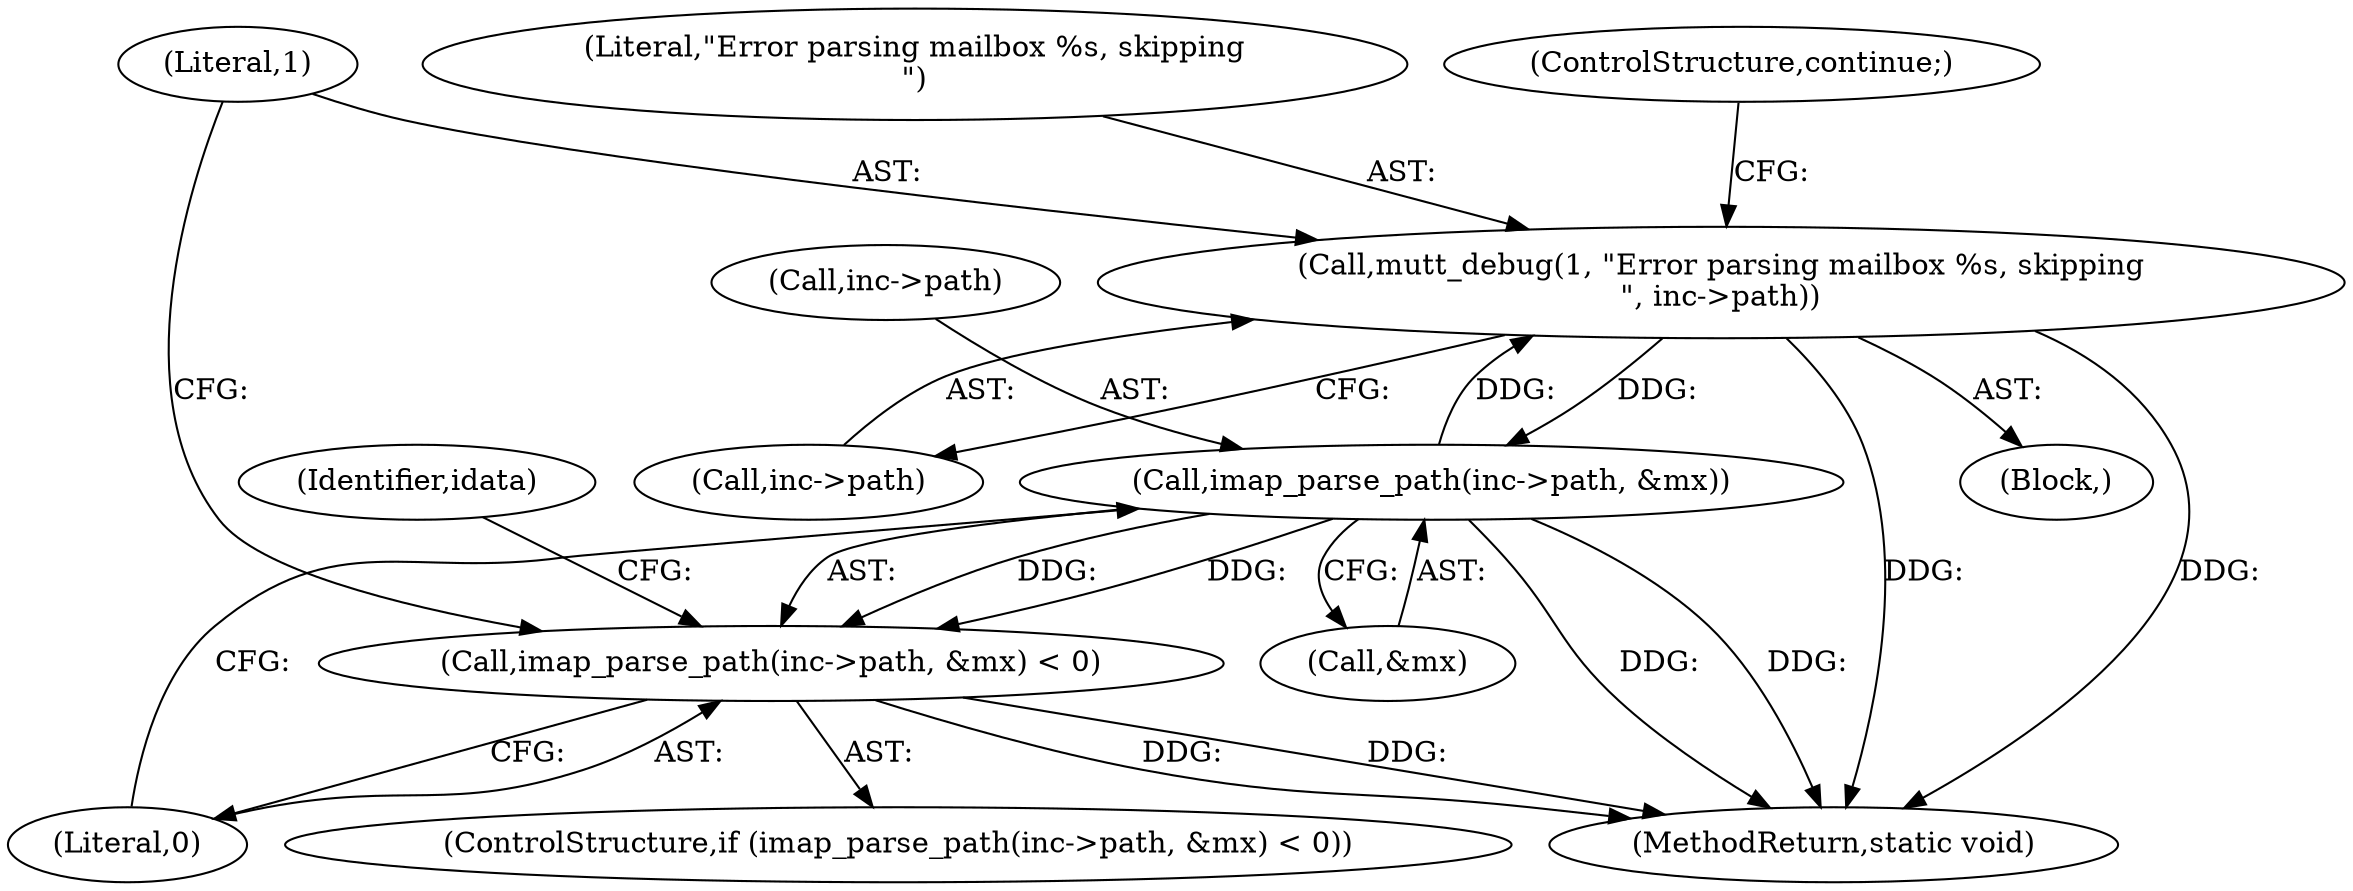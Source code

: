 digraph "0_neomutt_3c49c44be9b459d9c616bcaef6eb5d51298c1741@pointer" {
"1000430" [label="(Call,mutt_debug(1, \"Error parsing mailbox %s, skipping\n\", inc->path))"];
"1000422" [label="(Call,imap_parse_path(inc->path, &mx))"];
"1000430" [label="(Call,mutt_debug(1, \"Error parsing mailbox %s, skipping\n\", inc->path))"];
"1000421" [label="(Call,imap_parse_path(inc->path, &mx) < 0)"];
"1000432" [label="(Literal,\"Error parsing mailbox %s, skipping\n\")"];
"1000422" [label="(Call,imap_parse_path(inc->path, &mx))"];
"1000436" [label="(ControlStructure,continue;)"];
"1000428" [label="(Literal,0)"];
"1000442" [label="(Identifier,idata)"];
"1000433" [label="(Call,inc->path)"];
"1000584" [label="(MethodReturn,static void)"];
"1000421" [label="(Call,imap_parse_path(inc->path, &mx) < 0)"];
"1000429" [label="(Block,)"];
"1000420" [label="(ControlStructure,if (imap_parse_path(inc->path, &mx) < 0))"];
"1000430" [label="(Call,mutt_debug(1, \"Error parsing mailbox %s, skipping\n\", inc->path))"];
"1000426" [label="(Call,&mx)"];
"1000423" [label="(Call,inc->path)"];
"1000431" [label="(Literal,1)"];
"1000430" -> "1000429"  [label="AST: "];
"1000430" -> "1000433"  [label="CFG: "];
"1000431" -> "1000430"  [label="AST: "];
"1000432" -> "1000430"  [label="AST: "];
"1000433" -> "1000430"  [label="AST: "];
"1000436" -> "1000430"  [label="CFG: "];
"1000430" -> "1000584"  [label="DDG: "];
"1000430" -> "1000584"  [label="DDG: "];
"1000430" -> "1000422"  [label="DDG: "];
"1000422" -> "1000430"  [label="DDG: "];
"1000422" -> "1000421"  [label="AST: "];
"1000422" -> "1000426"  [label="CFG: "];
"1000423" -> "1000422"  [label="AST: "];
"1000426" -> "1000422"  [label="AST: "];
"1000428" -> "1000422"  [label="CFG: "];
"1000422" -> "1000584"  [label="DDG: "];
"1000422" -> "1000584"  [label="DDG: "];
"1000422" -> "1000421"  [label="DDG: "];
"1000422" -> "1000421"  [label="DDG: "];
"1000421" -> "1000420"  [label="AST: "];
"1000421" -> "1000428"  [label="CFG: "];
"1000428" -> "1000421"  [label="AST: "];
"1000431" -> "1000421"  [label="CFG: "];
"1000442" -> "1000421"  [label="CFG: "];
"1000421" -> "1000584"  [label="DDG: "];
"1000421" -> "1000584"  [label="DDG: "];
}

